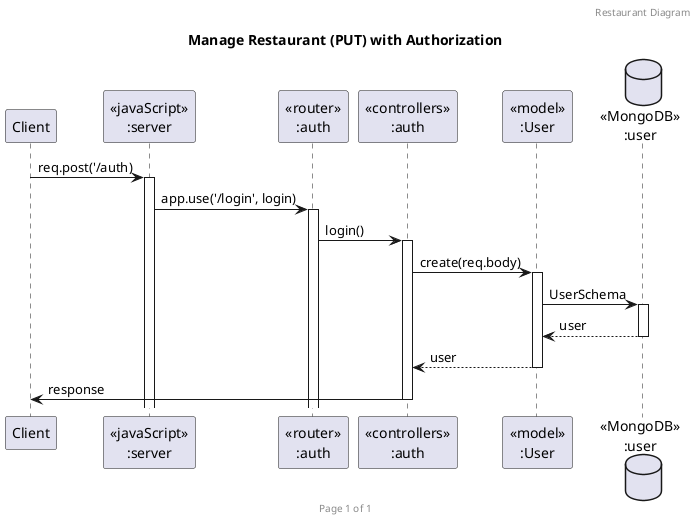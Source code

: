 @startuml
header Restaurant Diagram
footer Page %page% of %lastpage%
title "Manage Restaurant (PUT) with Authorization"

participant "Client" as client
participant "<<javaScript>>\n:server" as server
participant "<<router>>\n:auth" as routerAuth
participant "<<controllers>>\n:auth" as controllersAuth
participant "<<model>>\n:User" as modelUser
database "<<MongoDB>>\n:user" as UserDatabase

client->server ++:req.post('/auth)
server->routerAuth++:app.use('/login', login)
routerAuth->controllersAuth ++:login()
controllersAuth->modelUser ++: create(req.body)
modelUser ->UserDatabase ++: UserSchema
UserDatabase --> modelUser --: user
controllersAuth <-- modelUser --: user
controllersAuth->client --:response
@enduml